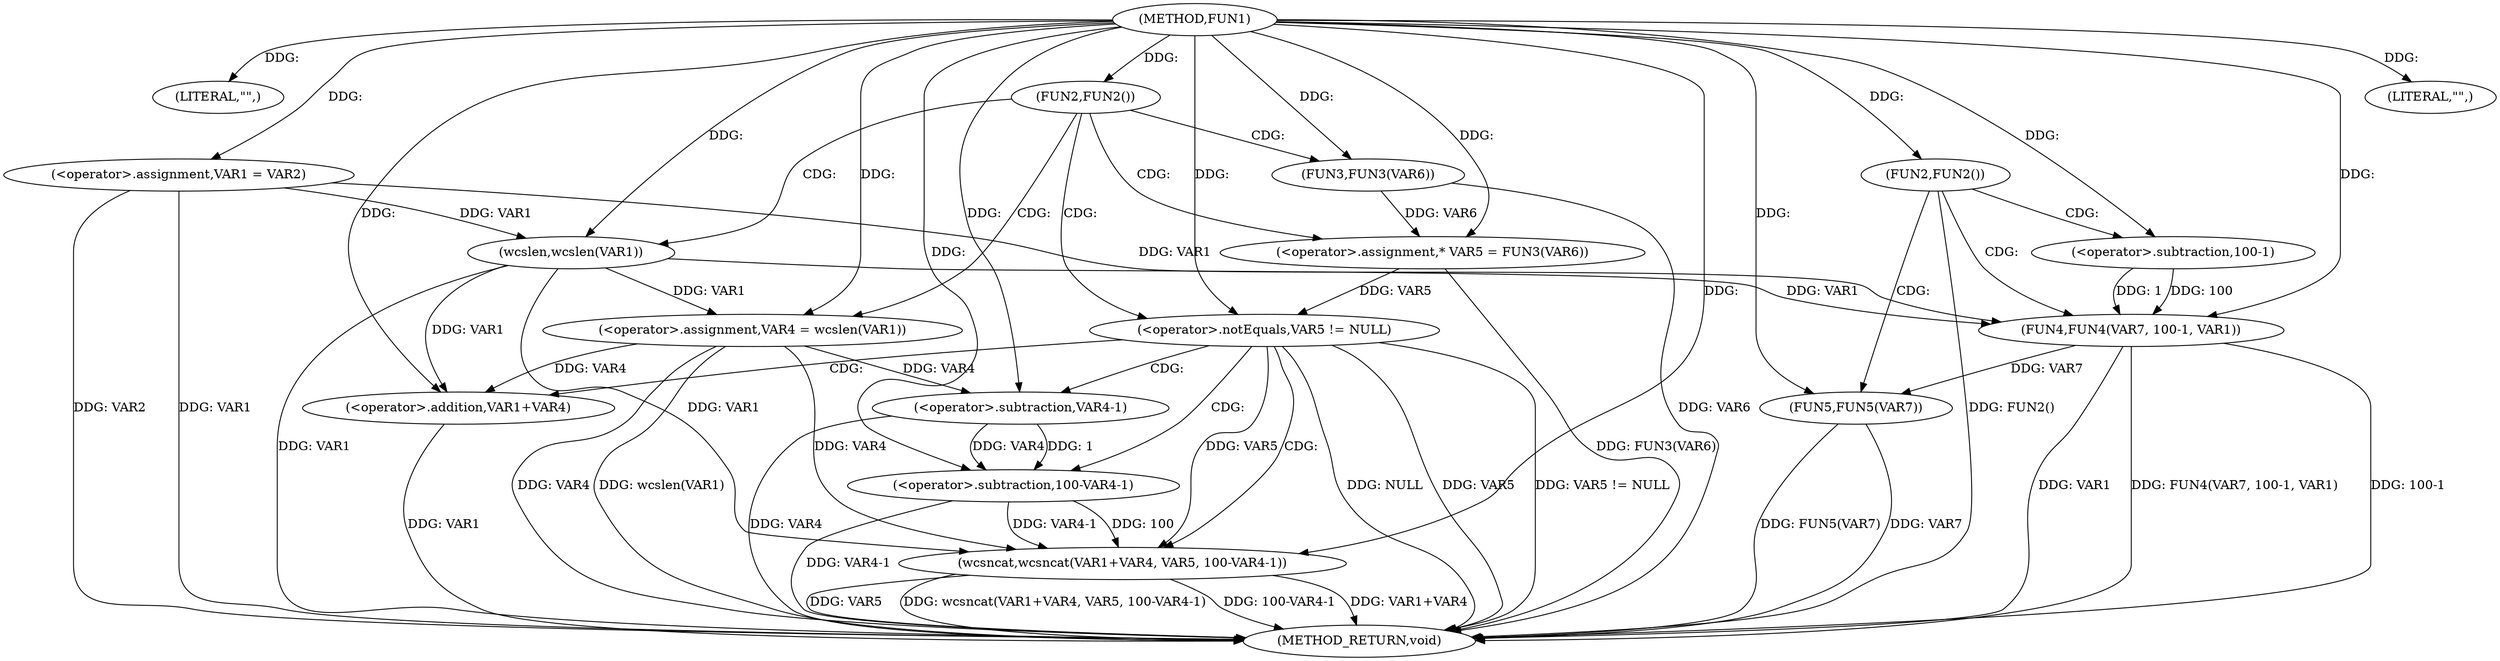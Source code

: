 digraph FUN1 {  
"1000100" [label = "(METHOD,FUN1)" ]
"1000149" [label = "(METHOD_RETURN,void)" ]
"1000103" [label = "(LITERAL,\"\",)" ]
"1000104" [label = "(<operator>.assignment,VAR1 = VAR2)" ]
"1000108" [label = "(FUN2,FUN2())" ]
"1000112" [label = "(<operator>.assignment,VAR4 = wcslen(VAR1))" ]
"1000114" [label = "(wcslen,wcslen(VAR1))" ]
"1000117" [label = "(<operator>.assignment,* VAR5 = FUN3(VAR6))" ]
"1000119" [label = "(FUN3,FUN3(VAR6))" ]
"1000122" [label = "(<operator>.notEquals,VAR5 != NULL)" ]
"1000126" [label = "(wcsncat,wcsncat(VAR1+VAR4, VAR5, 100-VAR4-1))" ]
"1000127" [label = "(<operator>.addition,VAR1+VAR4)" ]
"1000131" [label = "(<operator>.subtraction,100-VAR4-1)" ]
"1000133" [label = "(<operator>.subtraction,VAR4-1)" ]
"1000137" [label = "(FUN2,FUN2())" ]
"1000140" [label = "(LITERAL,\"\",)" ]
"1000141" [label = "(FUN4,FUN4(VAR7, 100-1, VAR1))" ]
"1000143" [label = "(<operator>.subtraction,100-1)" ]
"1000147" [label = "(FUN5,FUN5(VAR7))" ]
  "1000104" -> "1000149"  [ label = "DDG: VAR1"] 
  "1000112" -> "1000149"  [ label = "DDG: wcslen(VAR1)"] 
  "1000133" -> "1000149"  [ label = "DDG: VAR4"] 
  "1000114" -> "1000149"  [ label = "DDG: VAR1"] 
  "1000147" -> "1000149"  [ label = "DDG: VAR7"] 
  "1000126" -> "1000149"  [ label = "DDG: VAR1+VAR4"] 
  "1000127" -> "1000149"  [ label = "DDG: VAR1"] 
  "1000117" -> "1000149"  [ label = "DDG: FUN3(VAR6)"] 
  "1000141" -> "1000149"  [ label = "DDG: VAR1"] 
  "1000147" -> "1000149"  [ label = "DDG: FUN5(VAR7)"] 
  "1000126" -> "1000149"  [ label = "DDG: VAR5"] 
  "1000126" -> "1000149"  [ label = "DDG: wcsncat(VAR1+VAR4, VAR5, 100-VAR4-1)"] 
  "1000122" -> "1000149"  [ label = "DDG: VAR5"] 
  "1000141" -> "1000149"  [ label = "DDG: FUN4(VAR7, 100-1, VAR1)"] 
  "1000131" -> "1000149"  [ label = "DDG: VAR4-1"] 
  "1000112" -> "1000149"  [ label = "DDG: VAR4"] 
  "1000119" -> "1000149"  [ label = "DDG: VAR6"] 
  "1000141" -> "1000149"  [ label = "DDG: 100-1"] 
  "1000122" -> "1000149"  [ label = "DDG: VAR5 != NULL"] 
  "1000137" -> "1000149"  [ label = "DDG: FUN2()"] 
  "1000104" -> "1000149"  [ label = "DDG: VAR2"] 
  "1000126" -> "1000149"  [ label = "DDG: 100-VAR4-1"] 
  "1000122" -> "1000149"  [ label = "DDG: NULL"] 
  "1000100" -> "1000103"  [ label = "DDG: "] 
  "1000100" -> "1000104"  [ label = "DDG: "] 
  "1000100" -> "1000108"  [ label = "DDG: "] 
  "1000114" -> "1000112"  [ label = "DDG: VAR1"] 
  "1000100" -> "1000112"  [ label = "DDG: "] 
  "1000104" -> "1000114"  [ label = "DDG: VAR1"] 
  "1000100" -> "1000114"  [ label = "DDG: "] 
  "1000119" -> "1000117"  [ label = "DDG: VAR6"] 
  "1000100" -> "1000117"  [ label = "DDG: "] 
  "1000100" -> "1000119"  [ label = "DDG: "] 
  "1000117" -> "1000122"  [ label = "DDG: VAR5"] 
  "1000100" -> "1000122"  [ label = "DDG: "] 
  "1000114" -> "1000126"  [ label = "DDG: VAR1"] 
  "1000100" -> "1000126"  [ label = "DDG: "] 
  "1000112" -> "1000126"  [ label = "DDG: VAR4"] 
  "1000114" -> "1000127"  [ label = "DDG: VAR1"] 
  "1000100" -> "1000127"  [ label = "DDG: "] 
  "1000112" -> "1000127"  [ label = "DDG: VAR4"] 
  "1000122" -> "1000126"  [ label = "DDG: VAR5"] 
  "1000131" -> "1000126"  [ label = "DDG: 100"] 
  "1000131" -> "1000126"  [ label = "DDG: VAR4-1"] 
  "1000100" -> "1000131"  [ label = "DDG: "] 
  "1000133" -> "1000131"  [ label = "DDG: VAR4"] 
  "1000133" -> "1000131"  [ label = "DDG: 1"] 
  "1000100" -> "1000133"  [ label = "DDG: "] 
  "1000112" -> "1000133"  [ label = "DDG: VAR4"] 
  "1000100" -> "1000137"  [ label = "DDG: "] 
  "1000100" -> "1000140"  [ label = "DDG: "] 
  "1000100" -> "1000141"  [ label = "DDG: "] 
  "1000143" -> "1000141"  [ label = "DDG: 100"] 
  "1000143" -> "1000141"  [ label = "DDG: 1"] 
  "1000100" -> "1000143"  [ label = "DDG: "] 
  "1000104" -> "1000141"  [ label = "DDG: VAR1"] 
  "1000114" -> "1000141"  [ label = "DDG: VAR1"] 
  "1000141" -> "1000147"  [ label = "DDG: VAR7"] 
  "1000100" -> "1000147"  [ label = "DDG: "] 
  "1000108" -> "1000112"  [ label = "CDG: "] 
  "1000108" -> "1000117"  [ label = "CDG: "] 
  "1000108" -> "1000119"  [ label = "CDG: "] 
  "1000108" -> "1000114"  [ label = "CDG: "] 
  "1000108" -> "1000122"  [ label = "CDG: "] 
  "1000122" -> "1000131"  [ label = "CDG: "] 
  "1000122" -> "1000127"  [ label = "CDG: "] 
  "1000122" -> "1000126"  [ label = "CDG: "] 
  "1000122" -> "1000133"  [ label = "CDG: "] 
  "1000137" -> "1000143"  [ label = "CDG: "] 
  "1000137" -> "1000141"  [ label = "CDG: "] 
  "1000137" -> "1000147"  [ label = "CDG: "] 
}
